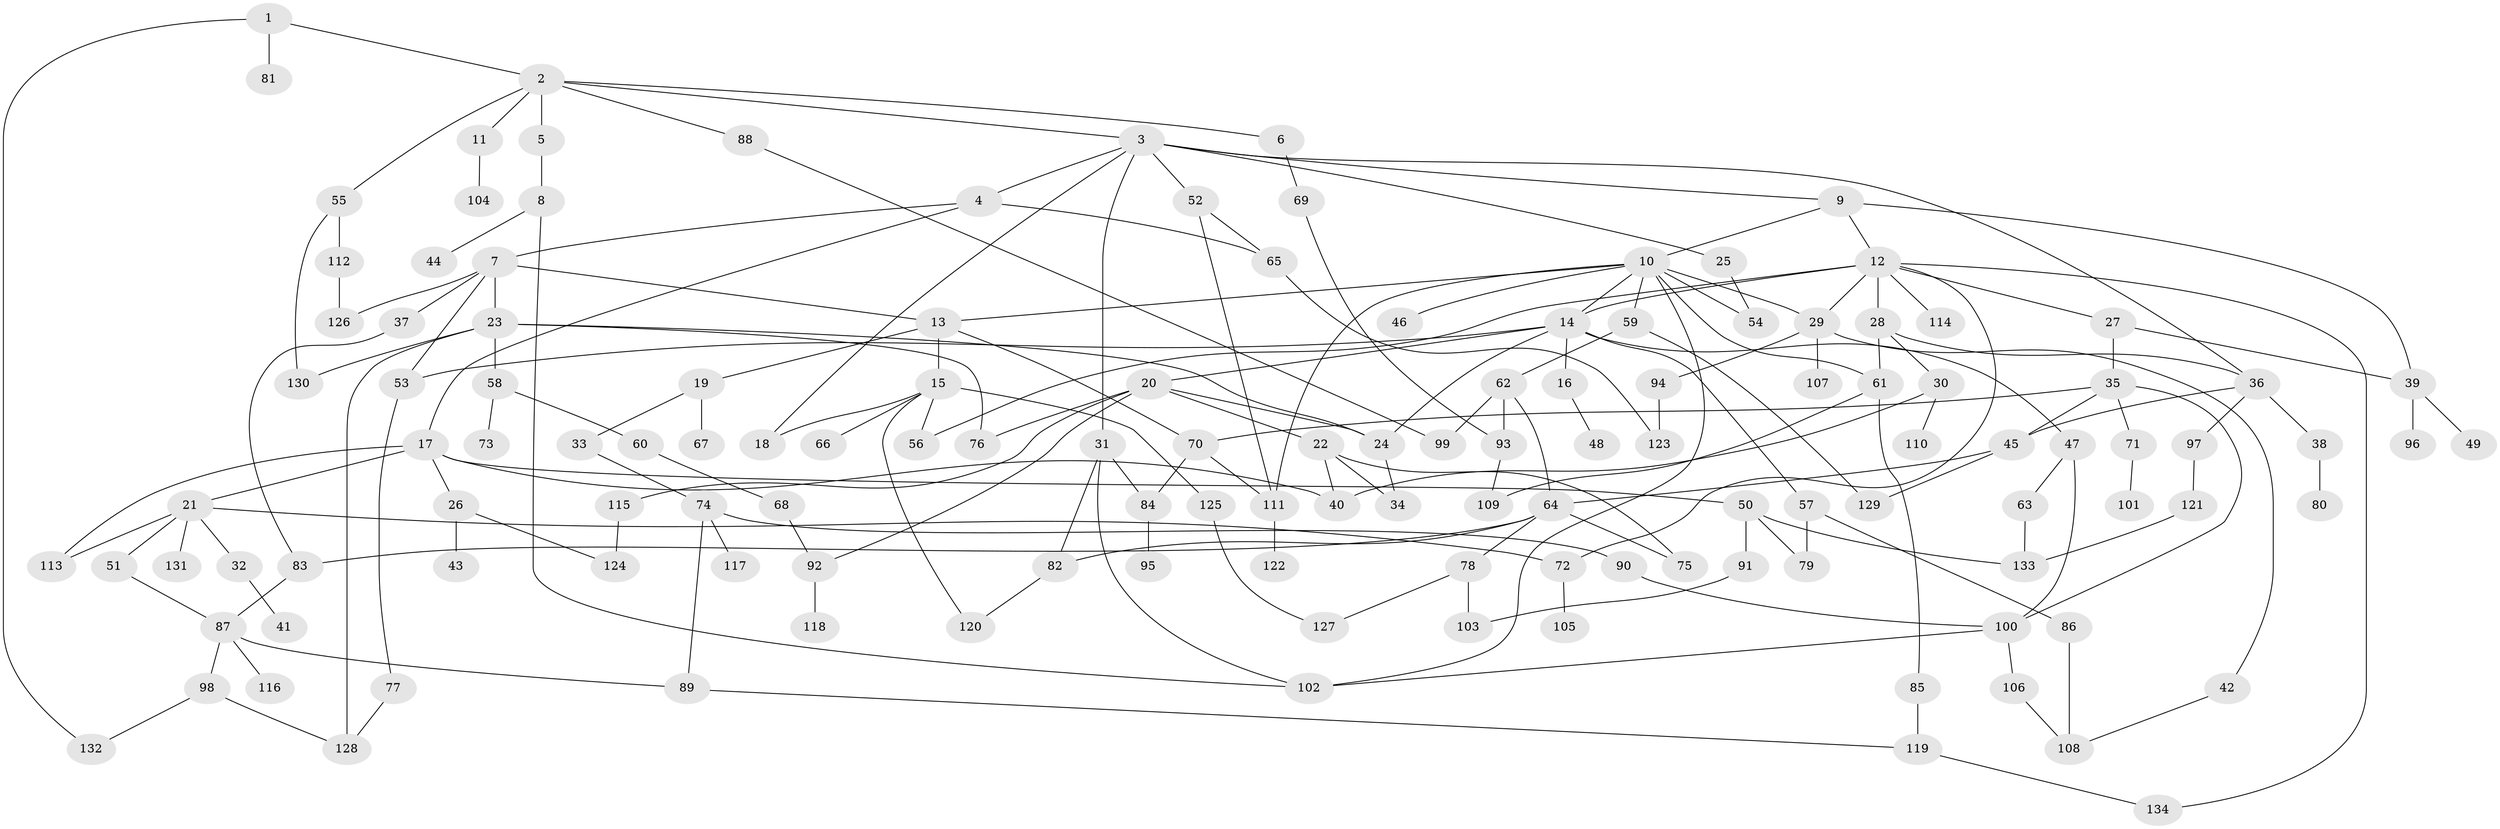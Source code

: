 // coarse degree distribution, {3: 0.2111111111111111, 7: 0.022222222222222223, 11: 0.011111111111111112, 4: 0.12222222222222222, 2: 0.28888888888888886, 9: 0.022222222222222223, 5: 0.05555555555555555, 6: 0.03333333333333333, 10: 0.011111111111111112, 1: 0.18888888888888888, 8: 0.03333333333333333}
// Generated by graph-tools (version 1.1) at 2025/41/03/06/25 10:41:27]
// undirected, 134 vertices, 190 edges
graph export_dot {
graph [start="1"]
  node [color=gray90,style=filled];
  1;
  2;
  3;
  4;
  5;
  6;
  7;
  8;
  9;
  10;
  11;
  12;
  13;
  14;
  15;
  16;
  17;
  18;
  19;
  20;
  21;
  22;
  23;
  24;
  25;
  26;
  27;
  28;
  29;
  30;
  31;
  32;
  33;
  34;
  35;
  36;
  37;
  38;
  39;
  40;
  41;
  42;
  43;
  44;
  45;
  46;
  47;
  48;
  49;
  50;
  51;
  52;
  53;
  54;
  55;
  56;
  57;
  58;
  59;
  60;
  61;
  62;
  63;
  64;
  65;
  66;
  67;
  68;
  69;
  70;
  71;
  72;
  73;
  74;
  75;
  76;
  77;
  78;
  79;
  80;
  81;
  82;
  83;
  84;
  85;
  86;
  87;
  88;
  89;
  90;
  91;
  92;
  93;
  94;
  95;
  96;
  97;
  98;
  99;
  100;
  101;
  102;
  103;
  104;
  105;
  106;
  107;
  108;
  109;
  110;
  111;
  112;
  113;
  114;
  115;
  116;
  117;
  118;
  119;
  120;
  121;
  122;
  123;
  124;
  125;
  126;
  127;
  128;
  129;
  130;
  131;
  132;
  133;
  134;
  1 -- 2;
  1 -- 81;
  1 -- 132;
  2 -- 3;
  2 -- 5;
  2 -- 6;
  2 -- 11;
  2 -- 55;
  2 -- 88;
  3 -- 4;
  3 -- 9;
  3 -- 18;
  3 -- 25;
  3 -- 31;
  3 -- 36;
  3 -- 52;
  4 -- 7;
  4 -- 17;
  4 -- 65;
  5 -- 8;
  6 -- 69;
  7 -- 13;
  7 -- 23;
  7 -- 37;
  7 -- 53;
  7 -- 126;
  8 -- 44;
  8 -- 102;
  9 -- 10;
  9 -- 12;
  9 -- 39;
  10 -- 29;
  10 -- 46;
  10 -- 54;
  10 -- 59;
  10 -- 102;
  10 -- 14;
  10 -- 61;
  10 -- 111;
  10 -- 13;
  11 -- 104;
  12 -- 14;
  12 -- 27;
  12 -- 28;
  12 -- 56;
  12 -- 72;
  12 -- 114;
  12 -- 134;
  12 -- 29;
  13 -- 15;
  13 -- 19;
  13 -- 70;
  14 -- 16;
  14 -- 20;
  14 -- 47;
  14 -- 57;
  14 -- 24;
  14 -- 53;
  15 -- 66;
  15 -- 120;
  15 -- 125;
  15 -- 56;
  15 -- 18;
  16 -- 48;
  17 -- 21;
  17 -- 26;
  17 -- 50;
  17 -- 113;
  17 -- 40;
  19 -- 33;
  19 -- 67;
  20 -- 22;
  20 -- 92;
  20 -- 115;
  20 -- 76;
  20 -- 24;
  21 -- 32;
  21 -- 51;
  21 -- 131;
  21 -- 113;
  21 -- 72;
  22 -- 75;
  22 -- 40;
  22 -- 34;
  23 -- 24;
  23 -- 58;
  23 -- 76;
  23 -- 128;
  23 -- 130;
  24 -- 34;
  25 -- 54;
  26 -- 43;
  26 -- 124;
  27 -- 35;
  27 -- 39;
  28 -- 30;
  28 -- 61;
  28 -- 36;
  29 -- 42;
  29 -- 94;
  29 -- 107;
  30 -- 40;
  30 -- 110;
  31 -- 82;
  31 -- 84;
  31 -- 102;
  32 -- 41;
  33 -- 74;
  35 -- 71;
  35 -- 100;
  35 -- 45;
  35 -- 70;
  36 -- 38;
  36 -- 45;
  36 -- 97;
  37 -- 83;
  38 -- 80;
  39 -- 49;
  39 -- 96;
  42 -- 108;
  45 -- 129;
  45 -- 64;
  47 -- 63;
  47 -- 100;
  50 -- 79;
  50 -- 91;
  50 -- 133;
  51 -- 87;
  52 -- 65;
  52 -- 111;
  53 -- 77;
  55 -- 112;
  55 -- 130;
  57 -- 86;
  57 -- 79;
  58 -- 60;
  58 -- 73;
  59 -- 62;
  59 -- 129;
  60 -- 68;
  61 -- 85;
  61 -- 109;
  62 -- 64;
  62 -- 93;
  62 -- 99;
  63 -- 133;
  64 -- 75;
  64 -- 78;
  64 -- 83;
  64 -- 82;
  65 -- 123;
  68 -- 92;
  69 -- 93;
  70 -- 84;
  70 -- 111;
  71 -- 101;
  72 -- 105;
  74 -- 89;
  74 -- 90;
  74 -- 117;
  77 -- 128;
  78 -- 103;
  78 -- 127;
  82 -- 120;
  83 -- 87;
  84 -- 95;
  85 -- 119;
  86 -- 108;
  87 -- 98;
  87 -- 116;
  87 -- 89;
  88 -- 99;
  89 -- 119;
  90 -- 100;
  91 -- 103;
  92 -- 118;
  93 -- 109;
  94 -- 123;
  97 -- 121;
  98 -- 132;
  98 -- 128;
  100 -- 106;
  100 -- 102;
  106 -- 108;
  111 -- 122;
  112 -- 126;
  115 -- 124;
  119 -- 134;
  121 -- 133;
  125 -- 127;
}
